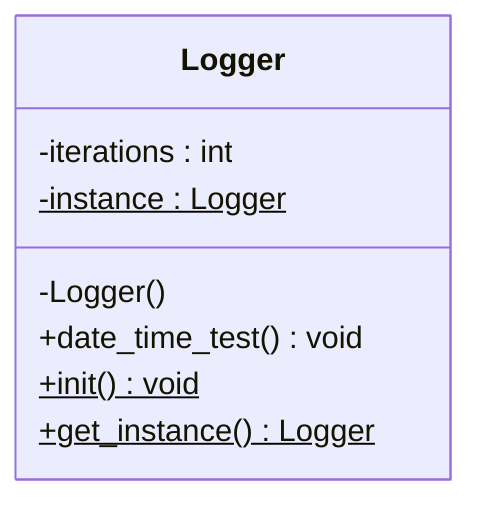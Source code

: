classDiagram
    class Logger {

        -iterations : int
        -instance : Logger$


        -Logger()
        +date_time_test() void
        +init()$ void
        +get_instance()$ Logger
    }
